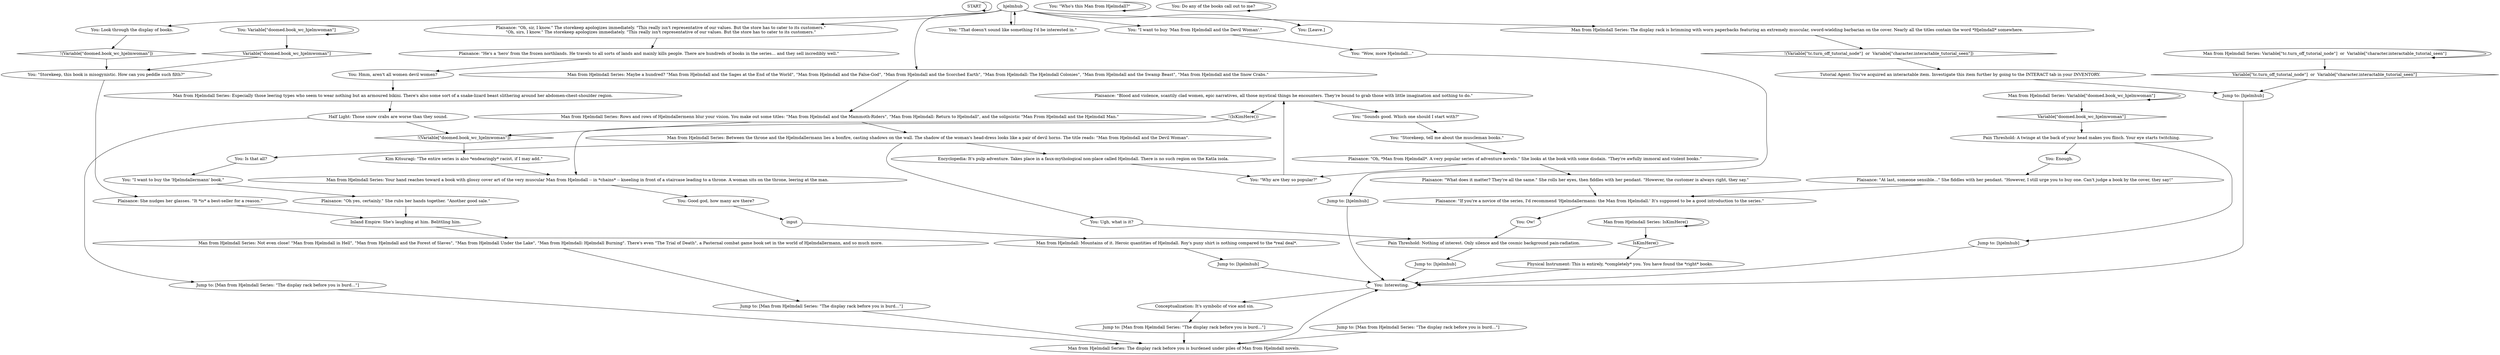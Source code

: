 # BOOKSTORE / HJELMSERIES
# A shelf full of Hjelmdall books. There are so many.
# ==================================================
digraph G {
	  0 [label="START"];
	  1 [label="input"];
	  2 [label="Man from Hjelmdall Series: Maybe a hundred? \"Man from Hjelmdall and the Sages at the End of the World\", \"Man from Hjelmdall and the False-God\", \"Man from Hjelmdall and the Scorched Earth\", \"Man from Hjelmdall: The Hjelmdall Colonies\", \"Man from Hjelmdall and the Swamp Beast\", \"Man from Hjelmdall and the Snow Crabs.\""];
	  3 [label="You: \"Wow, more Hjelmdall...\""];
	  4 [label="Plaisance: She nudges her glasses. \"It *is* a best-seller for a reason.\""];
	  5 [label="Man from Hjelmdall Series: IsKimHere()"];
	  6 [label="IsKimHere()", shape=diamond];
	  7 [label="!(IsKimHere())", shape=diamond];
	  8 [label="You: \"That doesn't sound like something I'd be interested in.\""];
	  9 [label="You: [Leave.]"];
	  10 [label="You: \"Storekeep, tell me about the muscleman books.\""];
	  11 [label="Plaisance: \"What does it matter? They're all the same.\" She rolls her eyes, then fiddles with her pendant. \"However, the customer is always right, they say.\""];
	  12 [label="You: \"Who's this Man from Hjelmdall?\""];
	  13 [label="Plaisance: \"He's a 'hero' from the frozen northlands. He travels to all sorts of lands and mainly kills people. There are hundreds of books in the series... and they sell incredibly well.\""];
	  14 [label="Jump to: [Man from Hjelmdall Series: \"The display rack before you is burd...\"]"];
	  15 [label="You: Is that all?"];
	  16 [label="You: Hmm, aren't all women devil women?"];
	  17 [label="Encyclopedia: It's pulp adventure. Takes place in a faux-mythological non-place called Hjelmdall. There is no such region on the Katla isola."];
	  18 [label="You: \"Storekeep, this book is misogynistic. How can you peddle such filth?\""];
	  19 [label="Man from Hjelmdall Series: Variable[\"doomed.book_wc_hjelmwoman\"]"];
	  20 [label="Variable[\"doomed.book_wc_hjelmwoman\"]", shape=diamond];
	  21 [label="!(Variable[\"doomed.book_wc_hjelmwoman\"])", shape=diamond];
	  22 [label="You: Enough."];
	  23 [label="You: Ugh, what is it?"];
	  24 [label="You: Interesting."];
	  25 [label="hjelmhub"];
	  26 [label="Plaisance: \"At last, someone sensible...\" She fiddles with her pendant. \"However, I still urge you to buy one. Can't judge a book by the cover, they say!\""];
	  27 [label="Jump to: [Man from Hjelmdall Series: \"The display rack before you is burd...\"]"];
	  28 [label="Jump to: [hjelmhub]"];
	  29 [label="You: Ow!"];
	  30 [label="Jump to: [hjelmhub]"];
	  31 [label="Man from Hjelmdall: Mountains of it. Heroic quantities of Hjelmdall. Roy's puny shirt is nothing compared to the *real deal*."];
	  32 [label="Man from Hjelmdall Series: The display rack is brimming with worn paperbacks featuring an extremely muscular, sword-wielding barbarian on the cover. Nearly all the titles contain the word *Hjelmdall* somewhere."];
	  33 [label="You: \"I want to buy the 'Hjelmdallermann' book.\""];
	  34 [label="Man from Hjelmdall Series: Not even close! \"Man from Hjelmdall in Hell\", \"Man from Hjelmdall and the Forest of Slaves\", \"Man from Hjelmdall Under the Lake\", \"Man from Hjelmdall: Hjelmdall Burning\". There's even \"The Trial of Death\", a Pasternal combat game book set in the world of Hjelmdallermann, and so much more."];
	  35 [label="Man from Hjelmdall Series: Between the throne and the Hjelmdallermann lies a bonfire, casting shadows on the wall. The shadow of the woman's head-dress looks like a pair of devil horns. The title reads: \"Man from Hjelmdall and the Devil Woman\"."];
	  36 [label="You: Good god, how many are there?"];
	  37 [label="Inland Empire: She's laughing at him. Belittling him."];
	  38 [label="Man from Hjelmdall Series: Variable[\"tc.turn_off_tutorial_node\"]  or  Variable[\"character.interactable_tutorial_seen\"]"];
	  39 [label="Variable[\"tc.turn_off_tutorial_node\"]  or  Variable[\"character.interactable_tutorial_seen\"]", shape=diamond];
	  40 [label="!(Variable[\"tc.turn_off_tutorial_node\"]  or  Variable[\"character.interactable_tutorial_seen\"])", shape=diamond];
	  41 [label="Physical Instrument: This is entirely, *completely* you. You have found the *right* books."];
	  42 [label="Kim Kitsuragi: \"The entire series is also *endearingly* racist, if I may add.\""];
	  43 [label="Pain Threshold: Nothing of interest. Only silence and the cosmic background pain-radiation."];
	  44 [label="Man from Hjelmdall Series: Your hand reaches toward a book with glossy cover art of the very muscular Man from Hjelmdall -- in *chains* -- kneeling in front of a staircase leading to a throne. A woman sits on the throne, leering at the man."];
	  45 [label="Plaisance: \"Oh, sir, I know.\" The storekeep apologizes immediately. \"This really isn't representative of our values. But the store has to cater to its customers.\"\n\"Oh, sirs, I know.\" The storekeep apologizes immediately. \"This really isn't representative of our values. But the store has to cater to its customers.\"
"];
	  46 [label="You: Do any of the books call out to me?"];
	  47 [label="You: Variable[\"doomed.book_wc_hjelmwoman\"]"];
	  48 [label="Variable[\"doomed.book_wc_hjelmwoman\"]", shape=diamond];
	  49 [label="!(Variable[\"doomed.book_wc_hjelmwoman\"])", shape=diamond];
	  50 [label="Man from Hjelmdall Series: Rows and rows of Hjelmdallermenn blur your vision. You make out some titles: \"Man from Hjelmdall and the Mammoth-Riders\", \"Man from Hjelmdall: Return to Hjelmdall\", and the solipsistic \"Man From Hjelmdall and the Hjelmdall Man.\""];
	  51 [label="Half Light: Those snow crabs are worse than they sound."];
	  52 [label="Conceptualization: It's symbolic of vice and sin."];
	  53 [label="Jump to: [Man from Hjelmdall Series: \"The display rack before you is burd...\"]"];
	  54 [label="Man from Hjelmdall Series: The display rack before you is burdened under piles of Man from Hjelmdall novels."];
	  55 [label="You: Look through the display of books."];
	  56 [label="You: \"I want to buy 'Man from Hjelmdall and the Devil Woman'.\""];
	  57 [label="Plaisance: \"Oh, *Man from Hjelmdall*. A very popular series of adventure novels.\" She looks at the book with some disdain. \"They're awfully immoral and violent books.\""];
	  58 [label="Pain Threshold: A twinge at the back of your head makes you flinch. Your eye starts twitching."];
	  59 [label="Plaisance: \"Oh yes, certainly.\" She rubs her hands together. \"Another good sale.\""];
	  60 [label="Jump to: [hjelmhub]"];
	  61 [label="Jump to: [Man from Hjelmdall Series: \"The display rack before you is burd...\"]"];
	  62 [label="Jump to: [hjelmhub]"];
	  63 [label="You: \"Sounds good. Which one should I start with?\""];
	  64 [label="Plaisance: \"If you're a novice of the series, I'd recommend 'Hjelmdallermann: the Man from Hjelmdall.' It's supposed to be a good introduction to the series.\""];
	  65 [label="Tutorial Agent: You've acquired an interactable item. Investigate this item further by going to the INTERACT tab in your INVENTORY."];
	  66 [label="Jump to: [hjelmhub]"];
	  67 [label="Plaisance: \"Blood and violence, scantily clad women, epic narratives, all those mystical things he encounters. They're bound to grab those with little imagination and nothing to do.\""];
	  68 [label="You: \"Why are they so popular?\""];
	  69 [label="Man from Hjelmdall Series: Especially those leering types who seem to wear nothing but an armoured bikini. There's also some sort of a snake-lizard beast slithering around her abdomen-chest-shoulder region."];
	  0 -> 0
	  1 -> 31
	  2 -> 50
	  3 -> 30
	  4 -> 37
	  5 -> 5
	  5 -> 6
	  6 -> 41
	  7 -> 44
	  8 -> 25
	  10 -> 57
	  11 -> 64
	  12 -> 12
	  13 -> 16
	  14 -> 54
	  15 -> 33
	  16 -> 69
	  17 -> 68
	  18 -> 4
	  19 -> 19
	  19 -> 20
	  20 -> 58
	  21 -> 42
	  22 -> 26
	  23 -> 43
	  24 -> 52
	  25 -> 32
	  25 -> 2
	  25 -> 8
	  25 -> 9
	  25 -> 45
	  25 -> 55
	  25 -> 56
	  26 -> 64
	  27 -> 54
	  28 -> 24
	  29 -> 43
	  30 -> 24
	  31 -> 66
	  32 -> 40
	  33 -> 59
	  34 -> 27
	  35 -> 17
	  35 -> 23
	  35 -> 15
	  36 -> 1
	  37 -> 34
	  38 -> 38
	  38 -> 39
	  39 -> 62
	  40 -> 65
	  41 -> 24
	  42 -> 44
	  43 -> 60
	  44 -> 36
	  45 -> 13
	  46 -> 46
	  47 -> 48
	  47 -> 47
	  48 -> 18
	  49 -> 18
	  50 -> 35
	  50 -> 21
	  51 -> 21
	  51 -> 14
	  52 -> 61
	  53 -> 54
	  54 -> 24
	  55 -> 49
	  56 -> 3
	  57 -> 11
	  57 -> 68
	  58 -> 28
	  58 -> 22
	  59 -> 37
	  60 -> 24
	  61 -> 54
	  62 -> 24
	  63 -> 10
	  64 -> 29
	  65 -> 62
	  66 -> 24
	  67 -> 7
	  67 -> 63
	  68 -> 67
	  69 -> 51
}

